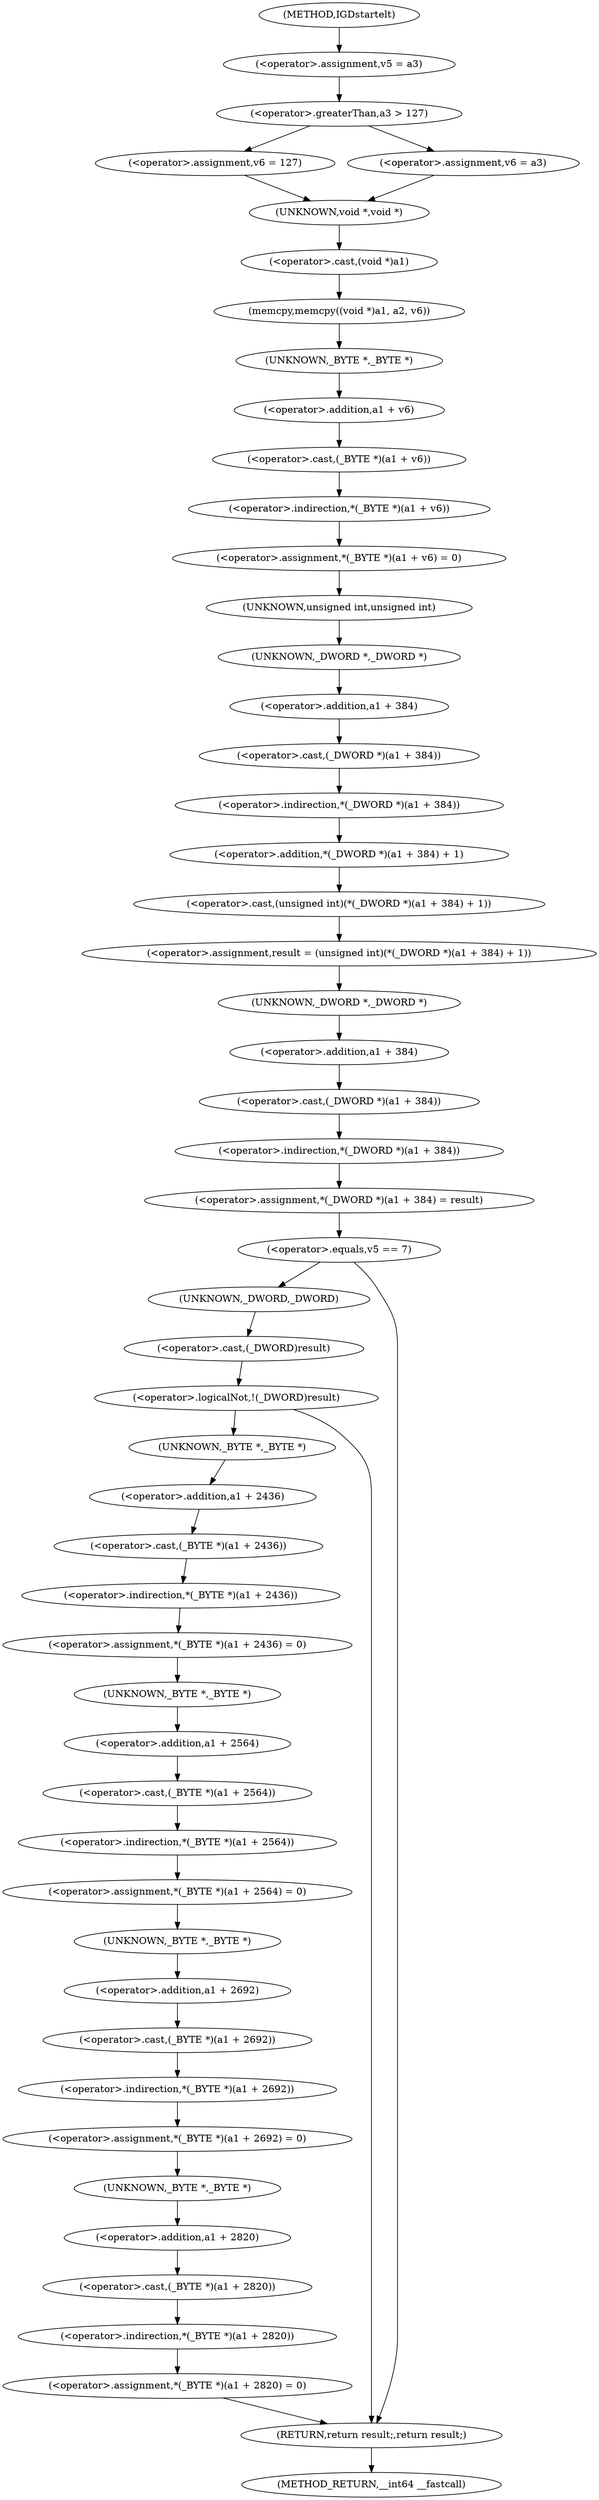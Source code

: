 digraph IGDstartelt {  
"1000112" [label = "(<operator>.assignment,v5 = a3)" ]
"1000116" [label = "(<operator>.greaterThan,a3 > 127)" ]
"1000119" [label = "(<operator>.assignment,v6 = 127)" ]
"1000123" [label = "(<operator>.assignment,v6 = a3)" ]
"1000126" [label = "(memcpy,memcpy((void *)a1, a2, v6))" ]
"1000127" [label = "(<operator>.cast,(void *)a1)" ]
"1000128" [label = "(UNKNOWN,void *,void *)" ]
"1000132" [label = "(<operator>.assignment,*(_BYTE *)(a1 + v6) = 0)" ]
"1000133" [label = "(<operator>.indirection,*(_BYTE *)(a1 + v6))" ]
"1000134" [label = "(<operator>.cast,(_BYTE *)(a1 + v6))" ]
"1000135" [label = "(UNKNOWN,_BYTE *,_BYTE *)" ]
"1000136" [label = "(<operator>.addition,a1 + v6)" ]
"1000140" [label = "(<operator>.assignment,result = (unsigned int)(*(_DWORD *)(a1 + 384) + 1))" ]
"1000142" [label = "(<operator>.cast,(unsigned int)(*(_DWORD *)(a1 + 384) + 1))" ]
"1000143" [label = "(UNKNOWN,unsigned int,unsigned int)" ]
"1000144" [label = "(<operator>.addition,*(_DWORD *)(a1 + 384) + 1)" ]
"1000145" [label = "(<operator>.indirection,*(_DWORD *)(a1 + 384))" ]
"1000146" [label = "(<operator>.cast,(_DWORD *)(a1 + 384))" ]
"1000147" [label = "(UNKNOWN,_DWORD *,_DWORD *)" ]
"1000148" [label = "(<operator>.addition,a1 + 384)" ]
"1000152" [label = "(<operator>.assignment,*(_DWORD *)(a1 + 384) = result)" ]
"1000153" [label = "(<operator>.indirection,*(_DWORD *)(a1 + 384))" ]
"1000154" [label = "(<operator>.cast,(_DWORD *)(a1 + 384))" ]
"1000155" [label = "(UNKNOWN,_DWORD *,_DWORD *)" ]
"1000156" [label = "(<operator>.addition,a1 + 384)" ]
"1000161" [label = "(<operator>.equals,v5 == 7)" ]
"1000166" [label = "(<operator>.logicalNot,!(_DWORD)result)" ]
"1000167" [label = "(<operator>.cast,(_DWORD)result)" ]
"1000168" [label = "(UNKNOWN,_DWORD,_DWORD)" ]
"1000171" [label = "(<operator>.assignment,*(_BYTE *)(a1 + 2436) = 0)" ]
"1000172" [label = "(<operator>.indirection,*(_BYTE *)(a1 + 2436))" ]
"1000173" [label = "(<operator>.cast,(_BYTE *)(a1 + 2436))" ]
"1000174" [label = "(UNKNOWN,_BYTE *,_BYTE *)" ]
"1000175" [label = "(<operator>.addition,a1 + 2436)" ]
"1000179" [label = "(<operator>.assignment,*(_BYTE *)(a1 + 2564) = 0)" ]
"1000180" [label = "(<operator>.indirection,*(_BYTE *)(a1 + 2564))" ]
"1000181" [label = "(<operator>.cast,(_BYTE *)(a1 + 2564))" ]
"1000182" [label = "(UNKNOWN,_BYTE *,_BYTE *)" ]
"1000183" [label = "(<operator>.addition,a1 + 2564)" ]
"1000187" [label = "(<operator>.assignment,*(_BYTE *)(a1 + 2692) = 0)" ]
"1000188" [label = "(<operator>.indirection,*(_BYTE *)(a1 + 2692))" ]
"1000189" [label = "(<operator>.cast,(_BYTE *)(a1 + 2692))" ]
"1000190" [label = "(UNKNOWN,_BYTE *,_BYTE *)" ]
"1000191" [label = "(<operator>.addition,a1 + 2692)" ]
"1000195" [label = "(<operator>.assignment,*(_BYTE *)(a1 + 2820) = 0)" ]
"1000196" [label = "(<operator>.indirection,*(_BYTE *)(a1 + 2820))" ]
"1000197" [label = "(<operator>.cast,(_BYTE *)(a1 + 2820))" ]
"1000198" [label = "(UNKNOWN,_BYTE *,_BYTE *)" ]
"1000199" [label = "(<operator>.addition,a1 + 2820)" ]
"1000203" [label = "(RETURN,return result;,return result;)" ]
"1000104" [label = "(METHOD,IGDstartelt)" ]
"1000205" [label = "(METHOD_RETURN,__int64 __fastcall)" ]
  "1000112" -> "1000116" 
  "1000116" -> "1000119" 
  "1000116" -> "1000123" 
  "1000119" -> "1000128" 
  "1000123" -> "1000128" 
  "1000126" -> "1000135" 
  "1000127" -> "1000126" 
  "1000128" -> "1000127" 
  "1000132" -> "1000143" 
  "1000133" -> "1000132" 
  "1000134" -> "1000133" 
  "1000135" -> "1000136" 
  "1000136" -> "1000134" 
  "1000140" -> "1000155" 
  "1000142" -> "1000140" 
  "1000143" -> "1000147" 
  "1000144" -> "1000142" 
  "1000145" -> "1000144" 
  "1000146" -> "1000145" 
  "1000147" -> "1000148" 
  "1000148" -> "1000146" 
  "1000152" -> "1000161" 
  "1000153" -> "1000152" 
  "1000154" -> "1000153" 
  "1000155" -> "1000156" 
  "1000156" -> "1000154" 
  "1000161" -> "1000168" 
  "1000161" -> "1000203" 
  "1000166" -> "1000174" 
  "1000166" -> "1000203" 
  "1000167" -> "1000166" 
  "1000168" -> "1000167" 
  "1000171" -> "1000182" 
  "1000172" -> "1000171" 
  "1000173" -> "1000172" 
  "1000174" -> "1000175" 
  "1000175" -> "1000173" 
  "1000179" -> "1000190" 
  "1000180" -> "1000179" 
  "1000181" -> "1000180" 
  "1000182" -> "1000183" 
  "1000183" -> "1000181" 
  "1000187" -> "1000198" 
  "1000188" -> "1000187" 
  "1000189" -> "1000188" 
  "1000190" -> "1000191" 
  "1000191" -> "1000189" 
  "1000195" -> "1000203" 
  "1000196" -> "1000195" 
  "1000197" -> "1000196" 
  "1000198" -> "1000199" 
  "1000199" -> "1000197" 
  "1000203" -> "1000205" 
  "1000104" -> "1000112" 
}
